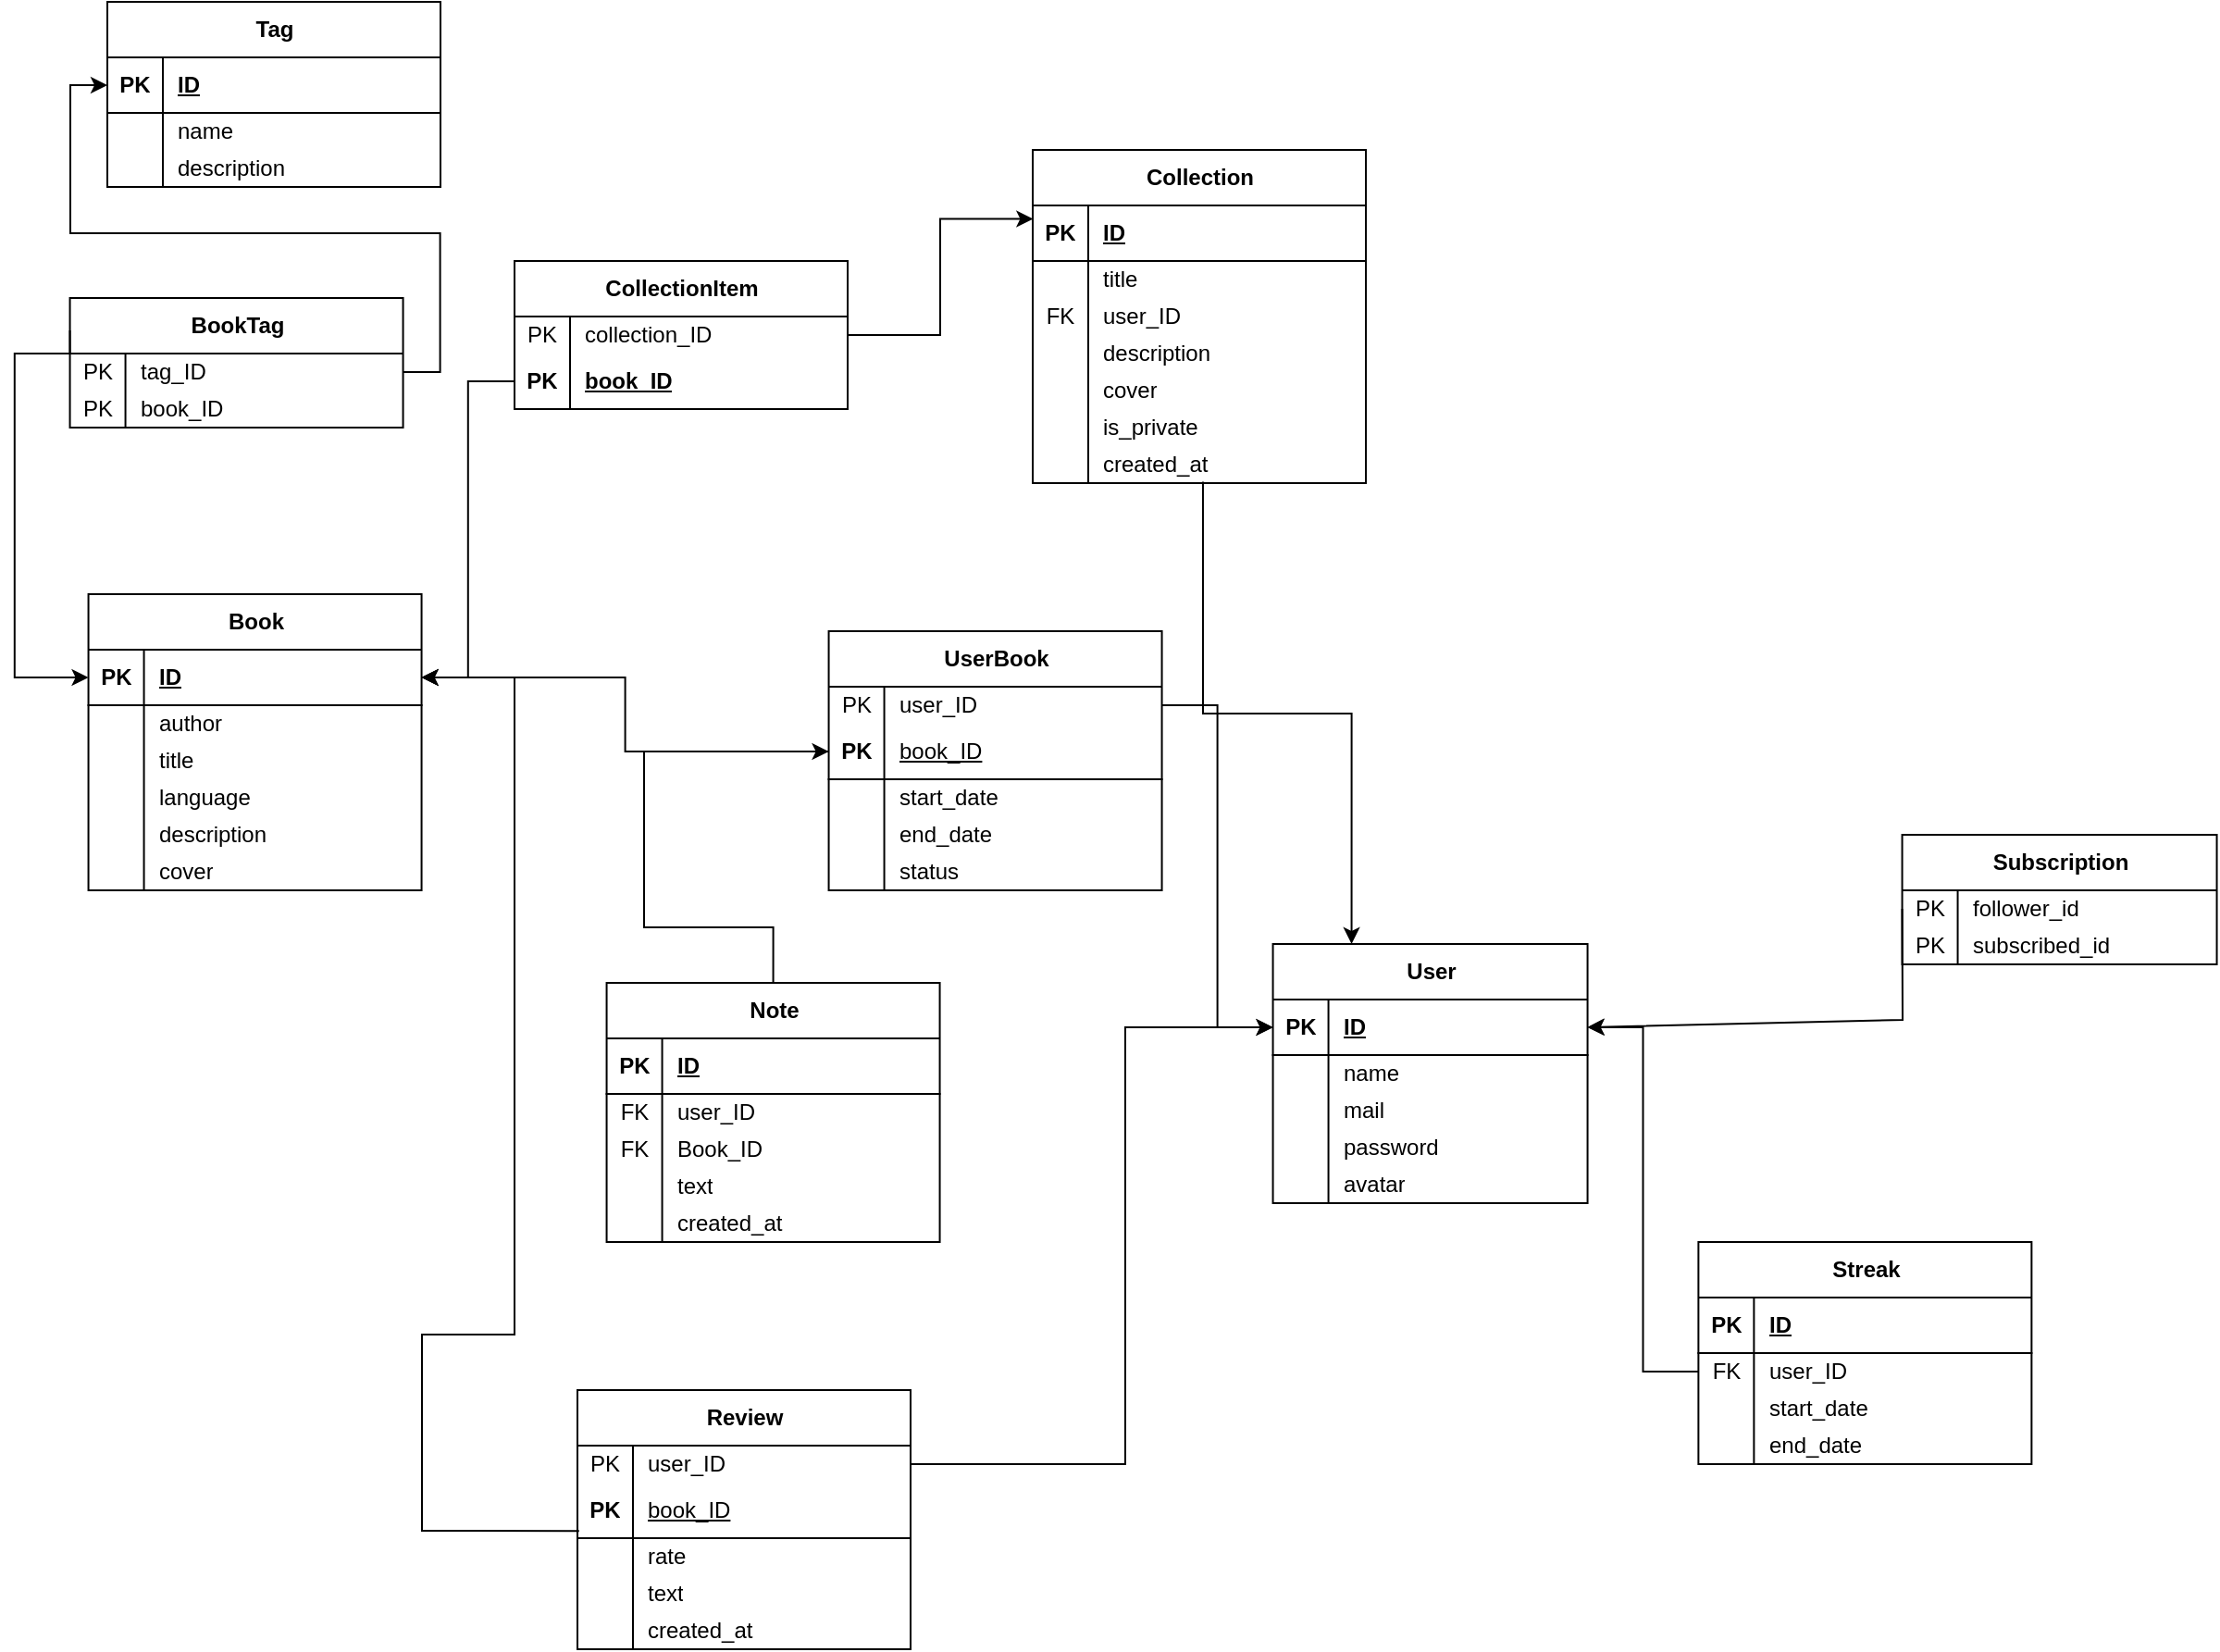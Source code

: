 <mxfile version="27.1.5">
  <diagram name="Страница — 1" id="eFJoOpeJoeD9_DkYzeDQ">
    <mxGraphModel dx="1348" dy="600" grid="1" gridSize="10" guides="1" tooltips="1" connect="1" arrows="1" fold="1" page="1" pageScale="1" pageWidth="827" pageHeight="1169" math="0" shadow="0">
      <root>
        <mxCell id="0" />
        <mxCell id="1" parent="0" />
        <mxCell id="DQeGuuOL4T1O_DggfOer-1" value="User" style="shape=table;startSize=30;container=1;collapsible=1;childLayout=tableLayout;fixedRows=1;rowLines=0;fontStyle=1;align=center;resizeLast=1;html=1;" vertex="1" parent="1">
          <mxGeometry x="699.78" y="559" width="170" height="140" as="geometry" />
        </mxCell>
        <mxCell id="DQeGuuOL4T1O_DggfOer-2" value="" style="shape=tableRow;horizontal=0;startSize=0;swimlaneHead=0;swimlaneBody=0;fillColor=none;collapsible=0;dropTarget=0;points=[[0,0.5],[1,0.5]];portConstraint=eastwest;top=0;left=0;right=0;bottom=1;" vertex="1" parent="DQeGuuOL4T1O_DggfOer-1">
          <mxGeometry y="30" width="170" height="30" as="geometry" />
        </mxCell>
        <mxCell id="DQeGuuOL4T1O_DggfOer-3" value="PK" style="shape=partialRectangle;connectable=0;fillColor=none;top=0;left=0;bottom=0;right=0;fontStyle=1;overflow=hidden;whiteSpace=wrap;html=1;" vertex="1" parent="DQeGuuOL4T1O_DggfOer-2">
          <mxGeometry width="30" height="30" as="geometry">
            <mxRectangle width="30" height="30" as="alternateBounds" />
          </mxGeometry>
        </mxCell>
        <mxCell id="DQeGuuOL4T1O_DggfOer-4" value="ID" style="shape=partialRectangle;connectable=0;fillColor=none;top=0;left=0;bottom=0;right=0;align=left;spacingLeft=6;fontStyle=5;overflow=hidden;whiteSpace=wrap;html=1;" vertex="1" parent="DQeGuuOL4T1O_DggfOer-2">
          <mxGeometry x="30" width="140" height="30" as="geometry">
            <mxRectangle width="140" height="30" as="alternateBounds" />
          </mxGeometry>
        </mxCell>
        <mxCell id="DQeGuuOL4T1O_DggfOer-5" value="" style="shape=tableRow;horizontal=0;startSize=0;swimlaneHead=0;swimlaneBody=0;fillColor=none;collapsible=0;dropTarget=0;points=[[0,0.5],[1,0.5]];portConstraint=eastwest;top=0;left=0;right=0;bottom=0;" vertex="1" parent="DQeGuuOL4T1O_DggfOer-1">
          <mxGeometry y="60" width="170" height="20" as="geometry" />
        </mxCell>
        <mxCell id="DQeGuuOL4T1O_DggfOer-6" value="" style="shape=partialRectangle;connectable=0;fillColor=none;top=0;left=0;bottom=0;right=0;editable=1;overflow=hidden;whiteSpace=wrap;html=1;" vertex="1" parent="DQeGuuOL4T1O_DggfOer-5">
          <mxGeometry width="30" height="20" as="geometry">
            <mxRectangle width="30" height="20" as="alternateBounds" />
          </mxGeometry>
        </mxCell>
        <mxCell id="DQeGuuOL4T1O_DggfOer-7" value="name" style="shape=partialRectangle;connectable=0;fillColor=none;top=0;left=0;bottom=0;right=0;align=left;spacingLeft=6;overflow=hidden;whiteSpace=wrap;html=1;" vertex="1" parent="DQeGuuOL4T1O_DggfOer-5">
          <mxGeometry x="30" width="140" height="20" as="geometry">
            <mxRectangle width="140" height="20" as="alternateBounds" />
          </mxGeometry>
        </mxCell>
        <mxCell id="DQeGuuOL4T1O_DggfOer-8" value="" style="shape=tableRow;horizontal=0;startSize=0;swimlaneHead=0;swimlaneBody=0;fillColor=none;collapsible=0;dropTarget=0;points=[[0,0.5],[1,0.5]];portConstraint=eastwest;top=0;left=0;right=0;bottom=0;" vertex="1" parent="DQeGuuOL4T1O_DggfOer-1">
          <mxGeometry y="80" width="170" height="20" as="geometry" />
        </mxCell>
        <mxCell id="DQeGuuOL4T1O_DggfOer-9" value="" style="shape=partialRectangle;connectable=0;fillColor=none;top=0;left=0;bottom=0;right=0;editable=1;overflow=hidden;whiteSpace=wrap;html=1;" vertex="1" parent="DQeGuuOL4T1O_DggfOer-8">
          <mxGeometry width="30" height="20" as="geometry">
            <mxRectangle width="30" height="20" as="alternateBounds" />
          </mxGeometry>
        </mxCell>
        <mxCell id="DQeGuuOL4T1O_DggfOer-10" value="mail" style="shape=partialRectangle;connectable=0;fillColor=none;top=0;left=0;bottom=0;right=0;align=left;spacingLeft=6;overflow=hidden;whiteSpace=wrap;html=1;" vertex="1" parent="DQeGuuOL4T1O_DggfOer-8">
          <mxGeometry x="30" width="140" height="20" as="geometry">
            <mxRectangle width="140" height="20" as="alternateBounds" />
          </mxGeometry>
        </mxCell>
        <mxCell id="DQeGuuOL4T1O_DggfOer-11" value="" style="shape=tableRow;horizontal=0;startSize=0;swimlaneHead=0;swimlaneBody=0;fillColor=none;collapsible=0;dropTarget=0;points=[[0,0.5],[1,0.5]];portConstraint=eastwest;top=0;left=0;right=0;bottom=0;" vertex="1" parent="DQeGuuOL4T1O_DggfOer-1">
          <mxGeometry y="100" width="170" height="20" as="geometry" />
        </mxCell>
        <mxCell id="DQeGuuOL4T1O_DggfOer-12" value="" style="shape=partialRectangle;connectable=0;fillColor=none;top=0;left=0;bottom=0;right=0;editable=1;overflow=hidden;whiteSpace=wrap;html=1;" vertex="1" parent="DQeGuuOL4T1O_DggfOer-11">
          <mxGeometry width="30" height="20" as="geometry">
            <mxRectangle width="30" height="20" as="alternateBounds" />
          </mxGeometry>
        </mxCell>
        <mxCell id="DQeGuuOL4T1O_DggfOer-13" value="password" style="shape=partialRectangle;connectable=0;fillColor=none;top=0;left=0;bottom=0;right=0;align=left;spacingLeft=6;overflow=hidden;whiteSpace=wrap;html=1;" vertex="1" parent="DQeGuuOL4T1O_DggfOer-11">
          <mxGeometry x="30" width="140" height="20" as="geometry">
            <mxRectangle width="140" height="20" as="alternateBounds" />
          </mxGeometry>
        </mxCell>
        <mxCell id="DQeGuuOL4T1O_DggfOer-14" style="shape=tableRow;horizontal=0;startSize=0;swimlaneHead=0;swimlaneBody=0;fillColor=none;collapsible=0;dropTarget=0;points=[[0,0.5],[1,0.5]];portConstraint=eastwest;top=0;left=0;right=0;bottom=0;" vertex="1" parent="DQeGuuOL4T1O_DggfOer-1">
          <mxGeometry y="120" width="170" height="20" as="geometry" />
        </mxCell>
        <mxCell id="DQeGuuOL4T1O_DggfOer-15" style="shape=partialRectangle;connectable=0;fillColor=none;top=0;left=0;bottom=0;right=0;editable=1;overflow=hidden;whiteSpace=wrap;html=1;" vertex="1" parent="DQeGuuOL4T1O_DggfOer-14">
          <mxGeometry width="30" height="20" as="geometry">
            <mxRectangle width="30" height="20" as="alternateBounds" />
          </mxGeometry>
        </mxCell>
        <mxCell id="DQeGuuOL4T1O_DggfOer-16" value="avatar" style="shape=partialRectangle;connectable=0;fillColor=none;top=0;left=0;bottom=0;right=0;align=left;spacingLeft=6;overflow=hidden;whiteSpace=wrap;html=1;" vertex="1" parent="DQeGuuOL4T1O_DggfOer-14">
          <mxGeometry x="30" width="140" height="20" as="geometry">
            <mxRectangle width="140" height="20" as="alternateBounds" />
          </mxGeometry>
        </mxCell>
        <mxCell id="DQeGuuOL4T1O_DggfOer-17" value="Book" style="shape=table;startSize=30;container=1;collapsible=1;childLayout=tableLayout;fixedRows=1;rowLines=0;fontStyle=1;align=center;resizeLast=1;html=1;" vertex="1" parent="1">
          <mxGeometry x="59.78" y="370" width="180" height="160" as="geometry" />
        </mxCell>
        <mxCell id="DQeGuuOL4T1O_DggfOer-18" value="" style="shape=tableRow;horizontal=0;startSize=0;swimlaneHead=0;swimlaneBody=0;fillColor=none;collapsible=0;dropTarget=0;points=[[0,0.5],[1,0.5]];portConstraint=eastwest;top=0;left=0;right=0;bottom=1;" vertex="1" parent="DQeGuuOL4T1O_DggfOer-17">
          <mxGeometry y="30" width="180" height="30" as="geometry" />
        </mxCell>
        <mxCell id="DQeGuuOL4T1O_DggfOer-19" value="PK" style="shape=partialRectangle;connectable=0;fillColor=none;top=0;left=0;bottom=0;right=0;fontStyle=1;overflow=hidden;whiteSpace=wrap;html=1;" vertex="1" parent="DQeGuuOL4T1O_DggfOer-18">
          <mxGeometry width="30" height="30" as="geometry">
            <mxRectangle width="30" height="30" as="alternateBounds" />
          </mxGeometry>
        </mxCell>
        <mxCell id="DQeGuuOL4T1O_DggfOer-20" value="ID" style="shape=partialRectangle;connectable=0;fillColor=none;top=0;left=0;bottom=0;right=0;align=left;spacingLeft=6;fontStyle=5;overflow=hidden;whiteSpace=wrap;html=1;" vertex="1" parent="DQeGuuOL4T1O_DggfOer-18">
          <mxGeometry x="30" width="150" height="30" as="geometry">
            <mxRectangle width="150" height="30" as="alternateBounds" />
          </mxGeometry>
        </mxCell>
        <mxCell id="DQeGuuOL4T1O_DggfOer-21" value="" style="shape=tableRow;horizontal=0;startSize=0;swimlaneHead=0;swimlaneBody=0;fillColor=none;collapsible=0;dropTarget=0;points=[[0,0.5],[1,0.5]];portConstraint=eastwest;top=0;left=0;right=0;bottom=0;" vertex="1" parent="DQeGuuOL4T1O_DggfOer-17">
          <mxGeometry y="60" width="180" height="20" as="geometry" />
        </mxCell>
        <mxCell id="DQeGuuOL4T1O_DggfOer-22" value="" style="shape=partialRectangle;connectable=0;fillColor=none;top=0;left=0;bottom=0;right=0;editable=1;overflow=hidden;whiteSpace=wrap;html=1;" vertex="1" parent="DQeGuuOL4T1O_DggfOer-21">
          <mxGeometry width="30" height="20" as="geometry">
            <mxRectangle width="30" height="20" as="alternateBounds" />
          </mxGeometry>
        </mxCell>
        <mxCell id="DQeGuuOL4T1O_DggfOer-23" value="author" style="shape=partialRectangle;connectable=0;fillColor=none;top=0;left=0;bottom=0;right=0;align=left;spacingLeft=6;overflow=hidden;whiteSpace=wrap;html=1;" vertex="1" parent="DQeGuuOL4T1O_DggfOer-21">
          <mxGeometry x="30" width="150" height="20" as="geometry">
            <mxRectangle width="150" height="20" as="alternateBounds" />
          </mxGeometry>
        </mxCell>
        <mxCell id="DQeGuuOL4T1O_DggfOer-24" value="" style="shape=tableRow;horizontal=0;startSize=0;swimlaneHead=0;swimlaneBody=0;fillColor=none;collapsible=0;dropTarget=0;points=[[0,0.5],[1,0.5]];portConstraint=eastwest;top=0;left=0;right=0;bottom=0;" vertex="1" parent="DQeGuuOL4T1O_DggfOer-17">
          <mxGeometry y="80" width="180" height="20" as="geometry" />
        </mxCell>
        <mxCell id="DQeGuuOL4T1O_DggfOer-25" value="" style="shape=partialRectangle;connectable=0;fillColor=none;top=0;left=0;bottom=0;right=0;editable=1;overflow=hidden;whiteSpace=wrap;html=1;" vertex="1" parent="DQeGuuOL4T1O_DggfOer-24">
          <mxGeometry width="30" height="20" as="geometry">
            <mxRectangle width="30" height="20" as="alternateBounds" />
          </mxGeometry>
        </mxCell>
        <mxCell id="DQeGuuOL4T1O_DggfOer-26" value="title" style="shape=partialRectangle;connectable=0;fillColor=none;top=0;left=0;bottom=0;right=0;align=left;spacingLeft=6;overflow=hidden;whiteSpace=wrap;html=1;" vertex="1" parent="DQeGuuOL4T1O_DggfOer-24">
          <mxGeometry x="30" width="150" height="20" as="geometry">
            <mxRectangle width="150" height="20" as="alternateBounds" />
          </mxGeometry>
        </mxCell>
        <mxCell id="DQeGuuOL4T1O_DggfOer-27" value="" style="shape=tableRow;horizontal=0;startSize=0;swimlaneHead=0;swimlaneBody=0;fillColor=none;collapsible=0;dropTarget=0;points=[[0,0.5],[1,0.5]];portConstraint=eastwest;top=0;left=0;right=0;bottom=0;" vertex="1" parent="DQeGuuOL4T1O_DggfOer-17">
          <mxGeometry y="100" width="180" height="20" as="geometry" />
        </mxCell>
        <mxCell id="DQeGuuOL4T1O_DggfOer-28" value="" style="shape=partialRectangle;connectable=0;fillColor=none;top=0;left=0;bottom=0;right=0;editable=1;overflow=hidden;whiteSpace=wrap;html=1;" vertex="1" parent="DQeGuuOL4T1O_DggfOer-27">
          <mxGeometry width="30" height="20" as="geometry">
            <mxRectangle width="30" height="20" as="alternateBounds" />
          </mxGeometry>
        </mxCell>
        <mxCell id="DQeGuuOL4T1O_DggfOer-29" value="language" style="shape=partialRectangle;connectable=0;fillColor=none;top=0;left=0;bottom=0;right=0;align=left;spacingLeft=6;overflow=hidden;whiteSpace=wrap;html=1;" vertex="1" parent="DQeGuuOL4T1O_DggfOer-27">
          <mxGeometry x="30" width="150" height="20" as="geometry">
            <mxRectangle width="150" height="20" as="alternateBounds" />
          </mxGeometry>
        </mxCell>
        <mxCell id="DQeGuuOL4T1O_DggfOer-30" style="shape=tableRow;horizontal=0;startSize=0;swimlaneHead=0;swimlaneBody=0;fillColor=none;collapsible=0;dropTarget=0;points=[[0,0.5],[1,0.5]];portConstraint=eastwest;top=0;left=0;right=0;bottom=0;" vertex="1" parent="DQeGuuOL4T1O_DggfOer-17">
          <mxGeometry y="120" width="180" height="20" as="geometry" />
        </mxCell>
        <UserObject label="" id="DQeGuuOL4T1O_DggfOer-31">
          <mxCell style="shape=partialRectangle;connectable=0;fillColor=none;top=0;left=0;bottom=0;right=0;editable=1;overflow=hidden;whiteSpace=wrap;html=1;" vertex="1" parent="DQeGuuOL4T1O_DggfOer-30">
            <mxGeometry width="30" height="20" as="geometry">
              <mxRectangle width="30" height="20" as="alternateBounds" />
            </mxGeometry>
          </mxCell>
        </UserObject>
        <mxCell id="DQeGuuOL4T1O_DggfOer-32" value="description" style="shape=partialRectangle;connectable=0;fillColor=none;top=0;left=0;bottom=0;right=0;align=left;spacingLeft=6;overflow=hidden;whiteSpace=wrap;html=1;" vertex="1" parent="DQeGuuOL4T1O_DggfOer-30">
          <mxGeometry x="30" width="150" height="20" as="geometry">
            <mxRectangle width="150" height="20" as="alternateBounds" />
          </mxGeometry>
        </mxCell>
        <mxCell id="DQeGuuOL4T1O_DggfOer-173" style="shape=tableRow;horizontal=0;startSize=0;swimlaneHead=0;swimlaneBody=0;fillColor=none;collapsible=0;dropTarget=0;points=[[0,0.5],[1,0.5]];portConstraint=eastwest;top=0;left=0;right=0;bottom=0;" vertex="1" parent="DQeGuuOL4T1O_DggfOer-17">
          <mxGeometry y="140" width="180" height="20" as="geometry" />
        </mxCell>
        <UserObject label="" id="DQeGuuOL4T1O_DggfOer-174">
          <mxCell style="shape=partialRectangle;connectable=0;fillColor=none;top=0;left=0;bottom=0;right=0;editable=1;overflow=hidden;whiteSpace=wrap;html=1;" vertex="1" parent="DQeGuuOL4T1O_DggfOer-173">
            <mxGeometry width="30" height="20" as="geometry">
              <mxRectangle width="30" height="20" as="alternateBounds" />
            </mxGeometry>
          </mxCell>
        </UserObject>
        <mxCell id="DQeGuuOL4T1O_DggfOer-175" value="cover&lt;div&gt;&lt;br&gt;&lt;/div&gt;" style="shape=partialRectangle;connectable=0;fillColor=none;top=0;left=0;bottom=0;right=0;align=left;spacingLeft=6;overflow=hidden;whiteSpace=wrap;html=1;" vertex="1" parent="DQeGuuOL4T1O_DggfOer-173">
          <mxGeometry x="30" width="150" height="20" as="geometry">
            <mxRectangle width="150" height="20" as="alternateBounds" />
          </mxGeometry>
        </mxCell>
        <mxCell id="DQeGuuOL4T1O_DggfOer-33" value="UserBook" style="shape=table;startSize=30;container=1;collapsible=1;childLayout=tableLayout;fixedRows=1;rowLines=0;fontStyle=1;align=center;resizeLast=1;html=1;" vertex="1" parent="1">
          <mxGeometry x="459.78" y="390" width="180" height="140" as="geometry" />
        </mxCell>
        <mxCell id="DQeGuuOL4T1O_DggfOer-34" value="" style="shape=tableRow;horizontal=0;startSize=0;swimlaneHead=0;swimlaneBody=0;fillColor=none;collapsible=0;dropTarget=0;points=[[0,0.5],[1,0.5]];portConstraint=eastwest;top=0;left=0;right=0;bottom=0;" vertex="1" parent="DQeGuuOL4T1O_DggfOer-33">
          <mxGeometry y="30" width="180" height="20" as="geometry" />
        </mxCell>
        <mxCell id="DQeGuuOL4T1O_DggfOer-35" value="PK" style="shape=partialRectangle;connectable=0;fillColor=none;top=0;left=0;bottom=0;right=0;editable=1;overflow=hidden;whiteSpace=wrap;html=1;" vertex="1" parent="DQeGuuOL4T1O_DggfOer-34">
          <mxGeometry width="30" height="20" as="geometry">
            <mxRectangle width="30" height="20" as="alternateBounds" />
          </mxGeometry>
        </mxCell>
        <mxCell id="DQeGuuOL4T1O_DggfOer-36" value="user_ID" style="shape=partialRectangle;connectable=0;fillColor=none;top=0;left=0;bottom=0;right=0;align=left;spacingLeft=6;overflow=hidden;whiteSpace=wrap;html=1;" vertex="1" parent="DQeGuuOL4T1O_DggfOer-34">
          <mxGeometry x="30" width="150" height="20" as="geometry">
            <mxRectangle width="150" height="20" as="alternateBounds" />
          </mxGeometry>
        </mxCell>
        <mxCell id="DQeGuuOL4T1O_DggfOer-37" value="" style="shape=tableRow;horizontal=0;startSize=0;swimlaneHead=0;swimlaneBody=0;fillColor=none;collapsible=0;dropTarget=0;points=[[0,0.5],[1,0.5]];portConstraint=eastwest;top=0;left=0;right=0;bottom=1;" vertex="1" parent="DQeGuuOL4T1O_DggfOer-33">
          <mxGeometry y="50" width="180" height="30" as="geometry" />
        </mxCell>
        <mxCell id="DQeGuuOL4T1O_DggfOer-38" value="PK" style="shape=partialRectangle;connectable=0;fillColor=none;top=0;left=0;bottom=0;right=0;fontStyle=1;overflow=hidden;whiteSpace=wrap;html=1;" vertex="1" parent="DQeGuuOL4T1O_DggfOer-37">
          <mxGeometry width="30" height="30" as="geometry">
            <mxRectangle width="30" height="30" as="alternateBounds" />
          </mxGeometry>
        </mxCell>
        <mxCell id="DQeGuuOL4T1O_DggfOer-39" value="&lt;span style=&quot;font-weight: 400;&quot;&gt;book_ID&lt;/span&gt;" style="shape=partialRectangle;connectable=0;fillColor=none;top=0;left=0;bottom=0;right=0;align=left;spacingLeft=6;fontStyle=5;overflow=hidden;whiteSpace=wrap;html=1;" vertex="1" parent="DQeGuuOL4T1O_DggfOer-37">
          <mxGeometry x="30" width="150" height="30" as="geometry">
            <mxRectangle width="150" height="30" as="alternateBounds" />
          </mxGeometry>
        </mxCell>
        <mxCell id="DQeGuuOL4T1O_DggfOer-40" value="" style="shape=tableRow;horizontal=0;startSize=0;swimlaneHead=0;swimlaneBody=0;fillColor=none;collapsible=0;dropTarget=0;points=[[0,0.5],[1,0.5]];portConstraint=eastwest;top=0;left=0;right=0;bottom=0;" vertex="1" parent="DQeGuuOL4T1O_DggfOer-33">
          <mxGeometry y="80" width="180" height="20" as="geometry" />
        </mxCell>
        <mxCell id="DQeGuuOL4T1O_DggfOer-41" value="" style="shape=partialRectangle;connectable=0;fillColor=none;top=0;left=0;bottom=0;right=0;editable=1;overflow=hidden;whiteSpace=wrap;html=1;" vertex="1" parent="DQeGuuOL4T1O_DggfOer-40">
          <mxGeometry width="30" height="20" as="geometry">
            <mxRectangle width="30" height="20" as="alternateBounds" />
          </mxGeometry>
        </mxCell>
        <mxCell id="DQeGuuOL4T1O_DggfOer-42" value="start_date" style="shape=partialRectangle;connectable=0;fillColor=none;top=0;left=0;bottom=0;right=0;align=left;spacingLeft=6;overflow=hidden;whiteSpace=wrap;html=1;" vertex="1" parent="DQeGuuOL4T1O_DggfOer-40">
          <mxGeometry x="30" width="150" height="20" as="geometry">
            <mxRectangle width="150" height="20" as="alternateBounds" />
          </mxGeometry>
        </mxCell>
        <mxCell id="DQeGuuOL4T1O_DggfOer-43" style="shape=tableRow;horizontal=0;startSize=0;swimlaneHead=0;swimlaneBody=0;fillColor=none;collapsible=0;dropTarget=0;points=[[0,0.5],[1,0.5]];portConstraint=eastwest;top=0;left=0;right=0;bottom=0;" vertex="1" parent="DQeGuuOL4T1O_DggfOer-33">
          <mxGeometry y="100" width="180" height="20" as="geometry" />
        </mxCell>
        <mxCell id="DQeGuuOL4T1O_DggfOer-44" style="shape=partialRectangle;connectable=0;fillColor=none;top=0;left=0;bottom=0;right=0;editable=1;overflow=hidden;whiteSpace=wrap;html=1;" vertex="1" parent="DQeGuuOL4T1O_DggfOer-43">
          <mxGeometry width="30" height="20" as="geometry">
            <mxRectangle width="30" height="20" as="alternateBounds" />
          </mxGeometry>
        </mxCell>
        <mxCell id="DQeGuuOL4T1O_DggfOer-45" value="end_date" style="shape=partialRectangle;connectable=0;fillColor=none;top=0;left=0;bottom=0;right=0;align=left;spacingLeft=6;overflow=hidden;whiteSpace=wrap;html=1;" vertex="1" parent="DQeGuuOL4T1O_DggfOer-43">
          <mxGeometry x="30" width="150" height="20" as="geometry">
            <mxRectangle width="150" height="20" as="alternateBounds" />
          </mxGeometry>
        </mxCell>
        <mxCell id="DQeGuuOL4T1O_DggfOer-46" style="shape=tableRow;horizontal=0;startSize=0;swimlaneHead=0;swimlaneBody=0;fillColor=none;collapsible=0;dropTarget=0;points=[[0,0.5],[1,0.5]];portConstraint=eastwest;top=0;left=0;right=0;bottom=0;" vertex="1" parent="DQeGuuOL4T1O_DggfOer-33">
          <mxGeometry y="120" width="180" height="20" as="geometry" />
        </mxCell>
        <mxCell id="DQeGuuOL4T1O_DggfOer-47" style="shape=partialRectangle;connectable=0;fillColor=none;top=0;left=0;bottom=0;right=0;editable=1;overflow=hidden;whiteSpace=wrap;html=1;" vertex="1" parent="DQeGuuOL4T1O_DggfOer-46">
          <mxGeometry width="30" height="20" as="geometry">
            <mxRectangle width="30" height="20" as="alternateBounds" />
          </mxGeometry>
        </mxCell>
        <mxCell id="DQeGuuOL4T1O_DggfOer-48" value="status" style="shape=partialRectangle;connectable=0;fillColor=none;top=0;left=0;bottom=0;right=0;align=left;spacingLeft=6;overflow=hidden;whiteSpace=wrap;html=1;" vertex="1" parent="DQeGuuOL4T1O_DggfOer-46">
          <mxGeometry x="30" width="150" height="20" as="geometry">
            <mxRectangle width="150" height="20" as="alternateBounds" />
          </mxGeometry>
        </mxCell>
        <mxCell id="DQeGuuOL4T1O_DggfOer-49" value="Collection" style="shape=table;startSize=30;container=1;collapsible=1;childLayout=tableLayout;fixedRows=1;rowLines=0;fontStyle=1;align=center;resizeLast=1;html=1;" vertex="1" parent="1">
          <mxGeometry x="570" y="130" width="180" height="180" as="geometry" />
        </mxCell>
        <mxCell id="DQeGuuOL4T1O_DggfOer-50" value="" style="shape=tableRow;horizontal=0;startSize=0;swimlaneHead=0;swimlaneBody=0;fillColor=none;collapsible=0;dropTarget=0;points=[[0,0.5],[1,0.5]];portConstraint=eastwest;top=0;left=0;right=0;bottom=1;" vertex="1" parent="DQeGuuOL4T1O_DggfOer-49">
          <mxGeometry y="30" width="180" height="30" as="geometry" />
        </mxCell>
        <mxCell id="DQeGuuOL4T1O_DggfOer-51" value="PK" style="shape=partialRectangle;connectable=0;fillColor=none;top=0;left=0;bottom=0;right=0;fontStyle=1;overflow=hidden;whiteSpace=wrap;html=1;" vertex="1" parent="DQeGuuOL4T1O_DggfOer-50">
          <mxGeometry width="30" height="30" as="geometry">
            <mxRectangle width="30" height="30" as="alternateBounds" />
          </mxGeometry>
        </mxCell>
        <mxCell id="DQeGuuOL4T1O_DggfOer-52" value="ID" style="shape=partialRectangle;connectable=0;fillColor=none;top=0;left=0;bottom=0;right=0;align=left;spacingLeft=6;fontStyle=5;overflow=hidden;whiteSpace=wrap;html=1;" vertex="1" parent="DQeGuuOL4T1O_DggfOer-50">
          <mxGeometry x="30" width="150" height="30" as="geometry">
            <mxRectangle width="150" height="30" as="alternateBounds" />
          </mxGeometry>
        </mxCell>
        <mxCell id="DQeGuuOL4T1O_DggfOer-53" value="" style="shape=tableRow;horizontal=0;startSize=0;swimlaneHead=0;swimlaneBody=0;fillColor=none;collapsible=0;dropTarget=0;points=[[0,0.5],[1,0.5]];portConstraint=eastwest;top=0;left=0;right=0;bottom=0;" vertex="1" parent="DQeGuuOL4T1O_DggfOer-49">
          <mxGeometry y="60" width="180" height="20" as="geometry" />
        </mxCell>
        <mxCell id="DQeGuuOL4T1O_DggfOer-54" value="" style="shape=partialRectangle;connectable=0;fillColor=none;top=0;left=0;bottom=0;right=0;editable=1;overflow=hidden;whiteSpace=wrap;html=1;" vertex="1" parent="DQeGuuOL4T1O_DggfOer-53">
          <mxGeometry width="30" height="20" as="geometry">
            <mxRectangle width="30" height="20" as="alternateBounds" />
          </mxGeometry>
        </mxCell>
        <mxCell id="DQeGuuOL4T1O_DggfOer-55" value="title" style="shape=partialRectangle;connectable=0;fillColor=none;top=0;left=0;bottom=0;right=0;align=left;spacingLeft=6;overflow=hidden;whiteSpace=wrap;html=1;" vertex="1" parent="DQeGuuOL4T1O_DggfOer-53">
          <mxGeometry x="30" width="150" height="20" as="geometry">
            <mxRectangle width="150" height="20" as="alternateBounds" />
          </mxGeometry>
        </mxCell>
        <mxCell id="DQeGuuOL4T1O_DggfOer-56" value="" style="shape=tableRow;horizontal=0;startSize=0;swimlaneHead=0;swimlaneBody=0;fillColor=none;collapsible=0;dropTarget=0;points=[[0,0.5],[1,0.5]];portConstraint=eastwest;top=0;left=0;right=0;bottom=0;" vertex="1" parent="DQeGuuOL4T1O_DggfOer-49">
          <mxGeometry y="80" width="180" height="20" as="geometry" />
        </mxCell>
        <mxCell id="DQeGuuOL4T1O_DggfOer-57" value="FK" style="shape=partialRectangle;connectable=0;fillColor=none;top=0;left=0;bottom=0;right=0;editable=1;overflow=hidden;whiteSpace=wrap;html=1;" vertex="1" parent="DQeGuuOL4T1O_DggfOer-56">
          <mxGeometry width="30" height="20" as="geometry">
            <mxRectangle width="30" height="20" as="alternateBounds" />
          </mxGeometry>
        </mxCell>
        <mxCell id="DQeGuuOL4T1O_DggfOer-58" value="user_ID" style="shape=partialRectangle;connectable=0;fillColor=none;top=0;left=0;bottom=0;right=0;align=left;spacingLeft=6;overflow=hidden;whiteSpace=wrap;html=1;" vertex="1" parent="DQeGuuOL4T1O_DggfOer-56">
          <mxGeometry x="30" width="150" height="20" as="geometry">
            <mxRectangle width="150" height="20" as="alternateBounds" />
          </mxGeometry>
        </mxCell>
        <mxCell id="DQeGuuOL4T1O_DggfOer-59" value="" style="shape=tableRow;horizontal=0;startSize=0;swimlaneHead=0;swimlaneBody=0;fillColor=none;collapsible=0;dropTarget=0;points=[[0,0.5],[1,0.5]];portConstraint=eastwest;top=0;left=0;right=0;bottom=0;" vertex="1" parent="DQeGuuOL4T1O_DggfOer-49">
          <mxGeometry y="100" width="180" height="20" as="geometry" />
        </mxCell>
        <mxCell id="DQeGuuOL4T1O_DggfOer-60" value="" style="shape=partialRectangle;connectable=0;fillColor=none;top=0;left=0;bottom=0;right=0;editable=1;overflow=hidden;whiteSpace=wrap;html=1;" vertex="1" parent="DQeGuuOL4T1O_DggfOer-59">
          <mxGeometry width="30" height="20" as="geometry">
            <mxRectangle width="30" height="20" as="alternateBounds" />
          </mxGeometry>
        </mxCell>
        <mxCell id="DQeGuuOL4T1O_DggfOer-61" value="description" style="shape=partialRectangle;connectable=0;fillColor=none;top=0;left=0;bottom=0;right=0;align=left;spacingLeft=6;overflow=hidden;whiteSpace=wrap;html=1;" vertex="1" parent="DQeGuuOL4T1O_DggfOer-59">
          <mxGeometry x="30" width="150" height="20" as="geometry">
            <mxRectangle width="150" height="20" as="alternateBounds" />
          </mxGeometry>
        </mxCell>
        <mxCell id="DQeGuuOL4T1O_DggfOer-62" style="shape=tableRow;horizontal=0;startSize=0;swimlaneHead=0;swimlaneBody=0;fillColor=none;collapsible=0;dropTarget=0;points=[[0,0.5],[1,0.5]];portConstraint=eastwest;top=0;left=0;right=0;bottom=0;" vertex="1" parent="DQeGuuOL4T1O_DggfOer-49">
          <mxGeometry y="120" width="180" height="20" as="geometry" />
        </mxCell>
        <mxCell id="DQeGuuOL4T1O_DggfOer-63" style="shape=partialRectangle;connectable=0;fillColor=none;top=0;left=0;bottom=0;right=0;editable=1;overflow=hidden;whiteSpace=wrap;html=1;" vertex="1" parent="DQeGuuOL4T1O_DggfOer-62">
          <mxGeometry width="30" height="20" as="geometry">
            <mxRectangle width="30" height="20" as="alternateBounds" />
          </mxGeometry>
        </mxCell>
        <mxCell id="DQeGuuOL4T1O_DggfOer-64" value="cover" style="shape=partialRectangle;connectable=0;fillColor=none;top=0;left=0;bottom=0;right=0;align=left;spacingLeft=6;overflow=hidden;whiteSpace=wrap;html=1;" vertex="1" parent="DQeGuuOL4T1O_DggfOer-62">
          <mxGeometry x="30" width="150" height="20" as="geometry">
            <mxRectangle width="150" height="20" as="alternateBounds" />
          </mxGeometry>
        </mxCell>
        <mxCell id="DQeGuuOL4T1O_DggfOer-65" style="shape=tableRow;horizontal=0;startSize=0;swimlaneHead=0;swimlaneBody=0;fillColor=none;collapsible=0;dropTarget=0;points=[[0,0.5],[1,0.5]];portConstraint=eastwest;top=0;left=0;right=0;bottom=0;" vertex="1" parent="DQeGuuOL4T1O_DggfOer-49">
          <mxGeometry y="140" width="180" height="20" as="geometry" />
        </mxCell>
        <mxCell id="DQeGuuOL4T1O_DggfOer-66" style="shape=partialRectangle;connectable=0;fillColor=none;top=0;left=0;bottom=0;right=0;editable=1;overflow=hidden;whiteSpace=wrap;html=1;" vertex="1" parent="DQeGuuOL4T1O_DggfOer-65">
          <mxGeometry width="30" height="20" as="geometry">
            <mxRectangle width="30" height="20" as="alternateBounds" />
          </mxGeometry>
        </mxCell>
        <mxCell id="DQeGuuOL4T1O_DggfOer-67" value="is_private" style="shape=partialRectangle;connectable=0;fillColor=none;top=0;left=0;bottom=0;right=0;align=left;spacingLeft=6;overflow=hidden;whiteSpace=wrap;html=1;" vertex="1" parent="DQeGuuOL4T1O_DggfOer-65">
          <mxGeometry x="30" width="150" height="20" as="geometry">
            <mxRectangle width="150" height="20" as="alternateBounds" />
          </mxGeometry>
        </mxCell>
        <mxCell id="DQeGuuOL4T1O_DggfOer-68" style="shape=tableRow;horizontal=0;startSize=0;swimlaneHead=0;swimlaneBody=0;fillColor=none;collapsible=0;dropTarget=0;points=[[0,0.5],[1,0.5]];portConstraint=eastwest;top=0;left=0;right=0;bottom=0;" vertex="1" parent="DQeGuuOL4T1O_DggfOer-49">
          <mxGeometry y="160" width="180" height="20" as="geometry" />
        </mxCell>
        <mxCell id="DQeGuuOL4T1O_DggfOer-69" style="shape=partialRectangle;connectable=0;fillColor=none;top=0;left=0;bottom=0;right=0;editable=1;overflow=hidden;whiteSpace=wrap;html=1;" vertex="1" parent="DQeGuuOL4T1O_DggfOer-68">
          <mxGeometry width="30" height="20" as="geometry">
            <mxRectangle width="30" height="20" as="alternateBounds" />
          </mxGeometry>
        </mxCell>
        <mxCell id="DQeGuuOL4T1O_DggfOer-70" value="created_at" style="shape=partialRectangle;connectable=0;fillColor=none;top=0;left=0;bottom=0;right=0;align=left;spacingLeft=6;overflow=hidden;whiteSpace=wrap;html=1;" vertex="1" parent="DQeGuuOL4T1O_DggfOer-68">
          <mxGeometry x="30" width="150" height="20" as="geometry">
            <mxRectangle width="150" height="20" as="alternateBounds" />
          </mxGeometry>
        </mxCell>
        <mxCell id="DQeGuuOL4T1O_DggfOer-71" value="CollectionItem" style="shape=table;startSize=30;container=1;collapsible=1;childLayout=tableLayout;fixedRows=1;rowLines=0;fontStyle=1;align=center;resizeLast=1;html=1;" vertex="1" parent="1">
          <mxGeometry x="290" y="190" width="180" height="80" as="geometry" />
        </mxCell>
        <mxCell id="DQeGuuOL4T1O_DggfOer-72" value="" style="shape=tableRow;horizontal=0;startSize=0;swimlaneHead=0;swimlaneBody=0;fillColor=none;collapsible=0;dropTarget=0;points=[[0,0.5],[1,0.5]];portConstraint=eastwest;top=0;left=0;right=0;bottom=0;" vertex="1" parent="DQeGuuOL4T1O_DggfOer-71">
          <mxGeometry y="30" width="180" height="20" as="geometry" />
        </mxCell>
        <mxCell id="DQeGuuOL4T1O_DggfOer-73" value="PK" style="shape=partialRectangle;connectable=0;fillColor=none;top=0;left=0;bottom=0;right=0;editable=1;overflow=hidden;whiteSpace=wrap;html=1;" vertex="1" parent="DQeGuuOL4T1O_DggfOer-72">
          <mxGeometry width="30" height="20" as="geometry">
            <mxRectangle width="30" height="20" as="alternateBounds" />
          </mxGeometry>
        </mxCell>
        <mxCell id="DQeGuuOL4T1O_DggfOer-74" value="collection_ID" style="shape=partialRectangle;connectable=0;fillColor=none;top=0;left=0;bottom=0;right=0;align=left;spacingLeft=6;overflow=hidden;whiteSpace=wrap;html=1;" vertex="1" parent="DQeGuuOL4T1O_DggfOer-72">
          <mxGeometry x="30" width="150" height="20" as="geometry">
            <mxRectangle width="150" height="20" as="alternateBounds" />
          </mxGeometry>
        </mxCell>
        <mxCell id="DQeGuuOL4T1O_DggfOer-75" value="" style="shape=tableRow;horizontal=0;startSize=0;swimlaneHead=0;swimlaneBody=0;fillColor=none;collapsible=0;dropTarget=0;points=[[0,0.5],[1,0.5]];portConstraint=eastwest;top=0;left=0;right=0;bottom=1;" vertex="1" parent="DQeGuuOL4T1O_DggfOer-71">
          <mxGeometry y="50" width="180" height="30" as="geometry" />
        </mxCell>
        <mxCell id="DQeGuuOL4T1O_DggfOer-76" value="PK" style="shape=partialRectangle;connectable=0;fillColor=none;top=0;left=0;bottom=0;right=0;fontStyle=1;overflow=hidden;whiteSpace=wrap;html=1;" vertex="1" parent="DQeGuuOL4T1O_DggfOer-75">
          <mxGeometry width="30" height="30" as="geometry">
            <mxRectangle width="30" height="30" as="alternateBounds" />
          </mxGeometry>
        </mxCell>
        <mxCell id="DQeGuuOL4T1O_DggfOer-77" value="book_ID" style="shape=partialRectangle;connectable=0;fillColor=none;top=0;left=0;bottom=0;right=0;align=left;spacingLeft=6;fontStyle=5;overflow=hidden;whiteSpace=wrap;html=1;" vertex="1" parent="DQeGuuOL4T1O_DggfOer-75">
          <mxGeometry x="30" width="150" height="30" as="geometry">
            <mxRectangle width="150" height="30" as="alternateBounds" />
          </mxGeometry>
        </mxCell>
        <mxCell id="DQeGuuOL4T1O_DggfOer-81" value="BookTag" style="shape=table;startSize=30;container=1;collapsible=1;childLayout=tableLayout;fixedRows=1;rowLines=0;fontStyle=1;align=center;resizeLast=1;html=1;" vertex="1" parent="1">
          <mxGeometry x="49.78" y="210" width="180" height="70" as="geometry" />
        </mxCell>
        <mxCell id="DQeGuuOL4T1O_DggfOer-82" value="" style="shape=tableRow;horizontal=0;startSize=0;swimlaneHead=0;swimlaneBody=0;fillColor=none;collapsible=0;dropTarget=0;points=[[0,0.5],[1,0.5]];portConstraint=eastwest;top=0;left=0;right=0;bottom=0;" vertex="1" parent="DQeGuuOL4T1O_DggfOer-81">
          <mxGeometry y="30" width="180" height="20" as="geometry" />
        </mxCell>
        <mxCell id="DQeGuuOL4T1O_DggfOer-83" value="PK" style="shape=partialRectangle;connectable=0;fillColor=none;top=0;left=0;bottom=0;right=0;editable=1;overflow=hidden;whiteSpace=wrap;html=1;" vertex="1" parent="DQeGuuOL4T1O_DggfOer-82">
          <mxGeometry width="30" height="20" as="geometry">
            <mxRectangle width="30" height="20" as="alternateBounds" />
          </mxGeometry>
        </mxCell>
        <mxCell id="DQeGuuOL4T1O_DggfOer-84" value="tag_ID" style="shape=partialRectangle;connectable=0;fillColor=none;top=0;left=0;bottom=0;right=0;align=left;spacingLeft=6;overflow=hidden;whiteSpace=wrap;html=1;" vertex="1" parent="DQeGuuOL4T1O_DggfOer-82">
          <mxGeometry x="30" width="150" height="20" as="geometry">
            <mxRectangle width="150" height="20" as="alternateBounds" />
          </mxGeometry>
        </mxCell>
        <mxCell id="DQeGuuOL4T1O_DggfOer-85" value="" style="shape=tableRow;horizontal=0;startSize=0;swimlaneHead=0;swimlaneBody=0;fillColor=none;collapsible=0;dropTarget=0;points=[[0,0.5],[1,0.5]];portConstraint=eastwest;top=0;left=0;right=0;bottom=0;" vertex="1" parent="DQeGuuOL4T1O_DggfOer-81">
          <mxGeometry y="50" width="180" height="20" as="geometry" />
        </mxCell>
        <mxCell id="DQeGuuOL4T1O_DggfOer-86" value="PK" style="shape=partialRectangle;connectable=0;fillColor=none;top=0;left=0;bottom=0;right=0;editable=1;overflow=hidden;whiteSpace=wrap;html=1;" vertex="1" parent="DQeGuuOL4T1O_DggfOer-85">
          <mxGeometry width="30" height="20" as="geometry">
            <mxRectangle width="30" height="20" as="alternateBounds" />
          </mxGeometry>
        </mxCell>
        <mxCell id="DQeGuuOL4T1O_DggfOer-87" value="book_ID" style="shape=partialRectangle;connectable=0;fillColor=none;top=0;left=0;bottom=0;right=0;align=left;spacingLeft=6;overflow=hidden;whiteSpace=wrap;html=1;" vertex="1" parent="DQeGuuOL4T1O_DggfOer-85">
          <mxGeometry x="30" width="150" height="20" as="geometry">
            <mxRectangle width="150" height="20" as="alternateBounds" />
          </mxGeometry>
        </mxCell>
        <mxCell id="DQeGuuOL4T1O_DggfOer-88" value="Tag" style="shape=table;startSize=30;container=1;collapsible=1;childLayout=tableLayout;fixedRows=1;rowLines=0;fontStyle=1;align=center;resizeLast=1;html=1;" vertex="1" parent="1">
          <mxGeometry x="70" y="50" width="180" height="100" as="geometry" />
        </mxCell>
        <mxCell id="DQeGuuOL4T1O_DggfOer-89" value="" style="shape=tableRow;horizontal=0;startSize=0;swimlaneHead=0;swimlaneBody=0;fillColor=none;collapsible=0;dropTarget=0;points=[[0,0.5],[1,0.5]];portConstraint=eastwest;top=0;left=0;right=0;bottom=1;" vertex="1" parent="DQeGuuOL4T1O_DggfOer-88">
          <mxGeometry y="30" width="180" height="30" as="geometry" />
        </mxCell>
        <mxCell id="DQeGuuOL4T1O_DggfOer-90" value="PK" style="shape=partialRectangle;connectable=0;fillColor=none;top=0;left=0;bottom=0;right=0;fontStyle=1;overflow=hidden;whiteSpace=wrap;html=1;" vertex="1" parent="DQeGuuOL4T1O_DggfOer-89">
          <mxGeometry width="30" height="30" as="geometry">
            <mxRectangle width="30" height="30" as="alternateBounds" />
          </mxGeometry>
        </mxCell>
        <mxCell id="DQeGuuOL4T1O_DggfOer-91" value="ID" style="shape=partialRectangle;connectable=0;fillColor=none;top=0;left=0;bottom=0;right=0;align=left;spacingLeft=6;fontStyle=5;overflow=hidden;whiteSpace=wrap;html=1;" vertex="1" parent="DQeGuuOL4T1O_DggfOer-89">
          <mxGeometry x="30" width="150" height="30" as="geometry">
            <mxRectangle width="150" height="30" as="alternateBounds" />
          </mxGeometry>
        </mxCell>
        <mxCell id="DQeGuuOL4T1O_DggfOer-92" value="" style="shape=tableRow;horizontal=0;startSize=0;swimlaneHead=0;swimlaneBody=0;fillColor=none;collapsible=0;dropTarget=0;points=[[0,0.5],[1,0.5]];portConstraint=eastwest;top=0;left=0;right=0;bottom=0;" vertex="1" parent="DQeGuuOL4T1O_DggfOer-88">
          <mxGeometry y="60" width="180" height="20" as="geometry" />
        </mxCell>
        <mxCell id="DQeGuuOL4T1O_DggfOer-93" value="" style="shape=partialRectangle;connectable=0;fillColor=none;top=0;left=0;bottom=0;right=0;editable=1;overflow=hidden;whiteSpace=wrap;html=1;" vertex="1" parent="DQeGuuOL4T1O_DggfOer-92">
          <mxGeometry width="30" height="20" as="geometry">
            <mxRectangle width="30" height="20" as="alternateBounds" />
          </mxGeometry>
        </mxCell>
        <mxCell id="DQeGuuOL4T1O_DggfOer-94" value="name" style="shape=partialRectangle;connectable=0;fillColor=none;top=0;left=0;bottom=0;right=0;align=left;spacingLeft=6;overflow=hidden;whiteSpace=wrap;html=1;" vertex="1" parent="DQeGuuOL4T1O_DggfOer-92">
          <mxGeometry x="30" width="150" height="20" as="geometry">
            <mxRectangle width="150" height="20" as="alternateBounds" />
          </mxGeometry>
        </mxCell>
        <mxCell id="DQeGuuOL4T1O_DggfOer-95" value="" style="shape=tableRow;horizontal=0;startSize=0;swimlaneHead=0;swimlaneBody=0;fillColor=none;collapsible=0;dropTarget=0;points=[[0,0.5],[1,0.5]];portConstraint=eastwest;top=0;left=0;right=0;bottom=0;" vertex="1" parent="DQeGuuOL4T1O_DggfOer-88">
          <mxGeometry y="80" width="180" height="20" as="geometry" />
        </mxCell>
        <mxCell id="DQeGuuOL4T1O_DggfOer-96" value="" style="shape=partialRectangle;connectable=0;fillColor=none;top=0;left=0;bottom=0;right=0;editable=1;overflow=hidden;whiteSpace=wrap;html=1;" vertex="1" parent="DQeGuuOL4T1O_DggfOer-95">
          <mxGeometry width="30" height="20" as="geometry">
            <mxRectangle width="30" height="20" as="alternateBounds" />
          </mxGeometry>
        </mxCell>
        <mxCell id="DQeGuuOL4T1O_DggfOer-97" value="description" style="shape=partialRectangle;connectable=0;fillColor=none;top=0;left=0;bottom=0;right=0;align=left;spacingLeft=6;overflow=hidden;whiteSpace=wrap;html=1;" vertex="1" parent="DQeGuuOL4T1O_DggfOer-95">
          <mxGeometry x="30" width="150" height="20" as="geometry">
            <mxRectangle width="150" height="20" as="alternateBounds" />
          </mxGeometry>
        </mxCell>
        <mxCell id="DQeGuuOL4T1O_DggfOer-98" style="edgeStyle=orthogonalEdgeStyle;rounded=0;orthogonalLoop=1;jettySize=auto;html=1;entryX=0;entryY=0.5;entryDx=0;entryDy=0;" edge="1" parent="1" source="DQeGuuOL4T1O_DggfOer-34" target="DQeGuuOL4T1O_DggfOer-2">
          <mxGeometry relative="1" as="geometry" />
        </mxCell>
        <mxCell id="DQeGuuOL4T1O_DggfOer-99" style="edgeStyle=orthogonalEdgeStyle;rounded=0;orthogonalLoop=1;jettySize=auto;html=1;entryX=1;entryY=0.5;entryDx=0;entryDy=0;exitX=0;exitY=0.5;exitDx=0;exitDy=0;" edge="1" parent="1" source="DQeGuuOL4T1O_DggfOer-37" target="DQeGuuOL4T1O_DggfOer-18">
          <mxGeometry relative="1" as="geometry">
            <mxPoint x="349.87" y="500" as="sourcePoint" />
            <mxPoint x="169.78" y="525" as="targetPoint" />
          </mxGeometry>
        </mxCell>
        <mxCell id="DQeGuuOL4T1O_DggfOer-100" style="edgeStyle=orthogonalEdgeStyle;rounded=0;orthogonalLoop=1;jettySize=auto;html=1;exitX=1;exitY=0.5;exitDx=0;exitDy=0;entryX=0;entryY=0.5;entryDx=0;entryDy=0;" edge="1" parent="1" source="DQeGuuOL4T1O_DggfOer-82" target="DQeGuuOL4T1O_DggfOer-89">
          <mxGeometry relative="1" as="geometry" />
        </mxCell>
        <mxCell id="DQeGuuOL4T1O_DggfOer-101" style="edgeStyle=orthogonalEdgeStyle;rounded=0;orthogonalLoop=1;jettySize=auto;html=1;entryX=0;entryY=0.5;entryDx=0;entryDy=0;exitX=0;exitY=0.25;exitDx=0;exitDy=0;" edge="1" parent="1" target="DQeGuuOL4T1O_DggfOer-18" source="DQeGuuOL4T1O_DggfOer-81">
          <mxGeometry relative="1" as="geometry">
            <mxPoint x="29.69" y="155" as="sourcePoint" />
            <Array as="points">
              <mxPoint x="49.89" y="240" />
              <mxPoint x="19.89" y="240" />
              <mxPoint x="19.89" y="415" />
            </Array>
          </mxGeometry>
        </mxCell>
        <mxCell id="DQeGuuOL4T1O_DggfOer-102" style="edgeStyle=orthogonalEdgeStyle;rounded=0;orthogonalLoop=1;jettySize=auto;html=1;exitX=0.511;exitY=0.963;exitDx=0;exitDy=0;entryX=0.25;entryY=0;entryDx=0;entryDy=0;exitPerimeter=0;" edge="1" parent="1" source="DQeGuuOL4T1O_DggfOer-68" target="DQeGuuOL4T1O_DggfOer-1">
          <mxGeometry relative="1" as="geometry">
            <mxPoint x="759.69" y="490" as="targetPoint" />
            <mxPoint x="819.69" y="165" as="sourcePoint" />
          </mxGeometry>
        </mxCell>
        <mxCell id="DQeGuuOL4T1O_DggfOer-103" style="edgeStyle=orthogonalEdgeStyle;rounded=0;orthogonalLoop=1;jettySize=auto;html=1;exitX=1;exitY=0.5;exitDx=0;exitDy=0;entryX=0.001;entryY=0.242;entryDx=0;entryDy=0;entryPerimeter=0;" edge="1" parent="1" source="DQeGuuOL4T1O_DggfOer-72" target="DQeGuuOL4T1O_DggfOer-50">
          <mxGeometry relative="1" as="geometry" />
        </mxCell>
        <mxCell id="DQeGuuOL4T1O_DggfOer-104" value="Streak" style="shape=table;startSize=30;container=1;collapsible=1;childLayout=tableLayout;fixedRows=1;rowLines=0;fontStyle=1;align=center;resizeLast=1;html=1;" vertex="1" parent="1">
          <mxGeometry x="929.69" y="720" width="180" height="120" as="geometry" />
        </mxCell>
        <mxCell id="DQeGuuOL4T1O_DggfOer-105" value="" style="shape=tableRow;horizontal=0;startSize=0;swimlaneHead=0;swimlaneBody=0;fillColor=none;collapsible=0;dropTarget=0;points=[[0,0.5],[1,0.5]];portConstraint=eastwest;top=0;left=0;right=0;bottom=1;" vertex="1" parent="DQeGuuOL4T1O_DggfOer-104">
          <mxGeometry y="30" width="180" height="30" as="geometry" />
        </mxCell>
        <mxCell id="DQeGuuOL4T1O_DggfOer-106" value="PK" style="shape=partialRectangle;connectable=0;fillColor=none;top=0;left=0;bottom=0;right=0;fontStyle=1;overflow=hidden;whiteSpace=wrap;html=1;" vertex="1" parent="DQeGuuOL4T1O_DggfOer-105">
          <mxGeometry width="30" height="30" as="geometry">
            <mxRectangle width="30" height="30" as="alternateBounds" />
          </mxGeometry>
        </mxCell>
        <mxCell id="DQeGuuOL4T1O_DggfOer-107" value="ID" style="shape=partialRectangle;connectable=0;fillColor=none;top=0;left=0;bottom=0;right=0;align=left;spacingLeft=6;fontStyle=5;overflow=hidden;whiteSpace=wrap;html=1;" vertex="1" parent="DQeGuuOL4T1O_DggfOer-105">
          <mxGeometry x="30" width="150" height="30" as="geometry">
            <mxRectangle width="150" height="30" as="alternateBounds" />
          </mxGeometry>
        </mxCell>
        <mxCell id="DQeGuuOL4T1O_DggfOer-108" value="" style="shape=tableRow;horizontal=0;startSize=0;swimlaneHead=0;swimlaneBody=0;fillColor=none;collapsible=0;dropTarget=0;points=[[0,0.5],[1,0.5]];portConstraint=eastwest;top=0;left=0;right=0;bottom=0;" vertex="1" parent="DQeGuuOL4T1O_DggfOer-104">
          <mxGeometry y="60" width="180" height="20" as="geometry" />
        </mxCell>
        <mxCell id="DQeGuuOL4T1O_DggfOer-109" value="FK" style="shape=partialRectangle;connectable=0;fillColor=none;top=0;left=0;bottom=0;right=0;editable=1;overflow=hidden;whiteSpace=wrap;html=1;" vertex="1" parent="DQeGuuOL4T1O_DggfOer-108">
          <mxGeometry width="30" height="20" as="geometry">
            <mxRectangle width="30" height="20" as="alternateBounds" />
          </mxGeometry>
        </mxCell>
        <mxCell id="DQeGuuOL4T1O_DggfOer-110" value="user_ID" style="shape=partialRectangle;connectable=0;fillColor=none;top=0;left=0;bottom=0;right=0;align=left;spacingLeft=6;overflow=hidden;whiteSpace=wrap;html=1;" vertex="1" parent="DQeGuuOL4T1O_DggfOer-108">
          <mxGeometry x="30" width="150" height="20" as="geometry">
            <mxRectangle width="150" height="20" as="alternateBounds" />
          </mxGeometry>
        </mxCell>
        <mxCell id="DQeGuuOL4T1O_DggfOer-111" value="" style="shape=tableRow;horizontal=0;startSize=0;swimlaneHead=0;swimlaneBody=0;fillColor=none;collapsible=0;dropTarget=0;points=[[0,0.5],[1,0.5]];portConstraint=eastwest;top=0;left=0;right=0;bottom=0;" vertex="1" parent="DQeGuuOL4T1O_DggfOer-104">
          <mxGeometry y="80" width="180" height="20" as="geometry" />
        </mxCell>
        <mxCell id="DQeGuuOL4T1O_DggfOer-112" value="" style="shape=partialRectangle;connectable=0;fillColor=none;top=0;left=0;bottom=0;right=0;editable=1;overflow=hidden;whiteSpace=wrap;html=1;" vertex="1" parent="DQeGuuOL4T1O_DggfOer-111">
          <mxGeometry width="30" height="20" as="geometry">
            <mxRectangle width="30" height="20" as="alternateBounds" />
          </mxGeometry>
        </mxCell>
        <mxCell id="DQeGuuOL4T1O_DggfOer-113" value="start_date" style="shape=partialRectangle;connectable=0;fillColor=none;top=0;left=0;bottom=0;right=0;align=left;spacingLeft=6;overflow=hidden;whiteSpace=wrap;html=1;" vertex="1" parent="DQeGuuOL4T1O_DggfOer-111">
          <mxGeometry x="30" width="150" height="20" as="geometry">
            <mxRectangle width="150" height="20" as="alternateBounds" />
          </mxGeometry>
        </mxCell>
        <mxCell id="DQeGuuOL4T1O_DggfOer-114" value="" style="shape=tableRow;horizontal=0;startSize=0;swimlaneHead=0;swimlaneBody=0;fillColor=none;collapsible=0;dropTarget=0;points=[[0,0.5],[1,0.5]];portConstraint=eastwest;top=0;left=0;right=0;bottom=0;" vertex="1" parent="DQeGuuOL4T1O_DggfOer-104">
          <mxGeometry y="100" width="180" height="20" as="geometry" />
        </mxCell>
        <mxCell id="DQeGuuOL4T1O_DggfOer-115" value="" style="shape=partialRectangle;connectable=0;fillColor=none;top=0;left=0;bottom=0;right=0;editable=1;overflow=hidden;whiteSpace=wrap;html=1;" vertex="1" parent="DQeGuuOL4T1O_DggfOer-114">
          <mxGeometry width="30" height="20" as="geometry">
            <mxRectangle width="30" height="20" as="alternateBounds" />
          </mxGeometry>
        </mxCell>
        <mxCell id="DQeGuuOL4T1O_DggfOer-116" value="end_date" style="shape=partialRectangle;connectable=0;fillColor=none;top=0;left=0;bottom=0;right=0;align=left;spacingLeft=6;overflow=hidden;whiteSpace=wrap;html=1;" vertex="1" parent="DQeGuuOL4T1O_DggfOer-114">
          <mxGeometry x="30" width="150" height="20" as="geometry">
            <mxRectangle width="150" height="20" as="alternateBounds" />
          </mxGeometry>
        </mxCell>
        <mxCell id="DQeGuuOL4T1O_DggfOer-117" style="edgeStyle=orthogonalEdgeStyle;rounded=0;orthogonalLoop=1;jettySize=auto;html=1;entryX=1;entryY=0.5;entryDx=0;entryDy=0;" edge="1" parent="1" source="DQeGuuOL4T1O_DggfOer-108" target="DQeGuuOL4T1O_DggfOer-2">
          <mxGeometry relative="1" as="geometry" />
        </mxCell>
        <mxCell id="DQeGuuOL4T1O_DggfOer-118" style="edgeStyle=orthogonalEdgeStyle;rounded=0;orthogonalLoop=1;jettySize=auto;html=1;entryX=1;entryY=0.5;entryDx=0;entryDy=0;exitX=0;exitY=0.5;exitDx=0;exitDy=0;" edge="1" parent="1" target="DQeGuuOL4T1O_DggfOer-18" source="DQeGuuOL4T1O_DggfOer-75">
          <mxGeometry relative="1" as="geometry">
            <mxPoint x="271" y="250" as="sourcePoint" />
          </mxGeometry>
        </mxCell>
        <mxCell id="DQeGuuOL4T1O_DggfOer-119" value="Subscription" style="shape=table;startSize=30;container=1;collapsible=1;childLayout=tableLayout;fixedRows=1;rowLines=0;fontStyle=1;align=center;resizeLast=1;html=1;" vertex="1" parent="1">
          <mxGeometry x="1039.78" y="500" width="170" height="70" as="geometry" />
        </mxCell>
        <mxCell id="DQeGuuOL4T1O_DggfOer-120" value="" style="shape=tableRow;horizontal=0;startSize=0;swimlaneHead=0;swimlaneBody=0;fillColor=none;collapsible=0;dropTarget=0;points=[[0,0.5],[1,0.5]];portConstraint=eastwest;top=0;left=0;right=0;bottom=0;" vertex="1" parent="DQeGuuOL4T1O_DggfOer-119">
          <mxGeometry y="30" width="170" height="20" as="geometry" />
        </mxCell>
        <mxCell id="DQeGuuOL4T1O_DggfOer-121" value="PK" style="shape=partialRectangle;connectable=0;fillColor=none;top=0;left=0;bottom=0;right=0;editable=1;overflow=hidden;whiteSpace=wrap;html=1;" vertex="1" parent="DQeGuuOL4T1O_DggfOer-120">
          <mxGeometry width="30" height="20" as="geometry">
            <mxRectangle width="30" height="20" as="alternateBounds" />
          </mxGeometry>
        </mxCell>
        <mxCell id="DQeGuuOL4T1O_DggfOer-122" value="follower_id" style="shape=partialRectangle;connectable=0;fillColor=none;top=0;left=0;bottom=0;right=0;align=left;spacingLeft=6;overflow=hidden;whiteSpace=wrap;html=1;" vertex="1" parent="DQeGuuOL4T1O_DggfOer-120">
          <mxGeometry x="30" width="140" height="20" as="geometry">
            <mxRectangle width="140" height="20" as="alternateBounds" />
          </mxGeometry>
        </mxCell>
        <mxCell id="DQeGuuOL4T1O_DggfOer-123" style="shape=tableRow;horizontal=0;startSize=0;swimlaneHead=0;swimlaneBody=0;fillColor=none;collapsible=0;dropTarget=0;points=[[0,0.5],[1,0.5]];portConstraint=eastwest;top=0;left=0;right=0;bottom=0;" vertex="1" parent="DQeGuuOL4T1O_DggfOer-119">
          <mxGeometry y="50" width="170" height="20" as="geometry" />
        </mxCell>
        <mxCell id="DQeGuuOL4T1O_DggfOer-124" value="PK" style="shape=partialRectangle;connectable=0;fillColor=none;top=0;left=0;bottom=0;right=0;editable=1;overflow=hidden;whiteSpace=wrap;html=1;" vertex="1" parent="DQeGuuOL4T1O_DggfOer-123">
          <mxGeometry width="30" height="20" as="geometry">
            <mxRectangle width="30" height="20" as="alternateBounds" />
          </mxGeometry>
        </mxCell>
        <mxCell id="DQeGuuOL4T1O_DggfOer-125" value="subscribed_id" style="shape=partialRectangle;connectable=0;fillColor=none;top=0;left=0;bottom=0;right=0;align=left;spacingLeft=6;overflow=hidden;whiteSpace=wrap;html=1;" vertex="1" parent="DQeGuuOL4T1O_DggfOer-123">
          <mxGeometry x="30" width="140" height="20" as="geometry">
            <mxRectangle width="140" height="20" as="alternateBounds" />
          </mxGeometry>
        </mxCell>
        <mxCell id="DQeGuuOL4T1O_DggfOer-126" value="Review" style="shape=table;startSize=30;container=1;collapsible=1;childLayout=tableLayout;fixedRows=1;rowLines=0;fontStyle=1;align=center;resizeLast=1;html=1;" vertex="1" parent="1">
          <mxGeometry x="324" y="800" width="180" height="140" as="geometry" />
        </mxCell>
        <mxCell id="DQeGuuOL4T1O_DggfOer-127" value="" style="shape=tableRow;horizontal=0;startSize=0;swimlaneHead=0;swimlaneBody=0;fillColor=none;collapsible=0;dropTarget=0;points=[[0,0.5],[1,0.5]];portConstraint=eastwest;top=0;left=0;right=0;bottom=0;" vertex="1" parent="DQeGuuOL4T1O_DggfOer-126">
          <mxGeometry y="30" width="180" height="20" as="geometry" />
        </mxCell>
        <mxCell id="DQeGuuOL4T1O_DggfOer-128" value="PK" style="shape=partialRectangle;connectable=0;fillColor=none;top=0;left=0;bottom=0;right=0;editable=1;overflow=hidden;whiteSpace=wrap;html=1;" vertex="1" parent="DQeGuuOL4T1O_DggfOer-127">
          <mxGeometry width="30" height="20" as="geometry">
            <mxRectangle width="30" height="20" as="alternateBounds" />
          </mxGeometry>
        </mxCell>
        <mxCell id="DQeGuuOL4T1O_DggfOer-129" value="user_ID" style="shape=partialRectangle;connectable=0;fillColor=none;top=0;left=0;bottom=0;right=0;align=left;spacingLeft=6;overflow=hidden;whiteSpace=wrap;html=1;" vertex="1" parent="DQeGuuOL4T1O_DggfOer-127">
          <mxGeometry x="30" width="150" height="20" as="geometry">
            <mxRectangle width="150" height="20" as="alternateBounds" />
          </mxGeometry>
        </mxCell>
        <mxCell id="DQeGuuOL4T1O_DggfOer-130" value="" style="shape=tableRow;horizontal=0;startSize=0;swimlaneHead=0;swimlaneBody=0;fillColor=none;collapsible=0;dropTarget=0;points=[[0,0.5],[1,0.5]];portConstraint=eastwest;top=0;left=0;right=0;bottom=1;" vertex="1" parent="DQeGuuOL4T1O_DggfOer-126">
          <mxGeometry y="50" width="180" height="30" as="geometry" />
        </mxCell>
        <mxCell id="DQeGuuOL4T1O_DggfOer-131" value="PK" style="shape=partialRectangle;connectable=0;fillColor=none;top=0;left=0;bottom=0;right=0;fontStyle=1;overflow=hidden;whiteSpace=wrap;html=1;" vertex="1" parent="DQeGuuOL4T1O_DggfOer-130">
          <mxGeometry width="30" height="30" as="geometry">
            <mxRectangle width="30" height="30" as="alternateBounds" />
          </mxGeometry>
        </mxCell>
        <mxCell id="DQeGuuOL4T1O_DggfOer-132" value="&lt;span style=&quot;font-weight: 400;&quot;&gt;book_ID&lt;/span&gt;" style="shape=partialRectangle;connectable=0;fillColor=none;top=0;left=0;bottom=0;right=0;align=left;spacingLeft=6;fontStyle=5;overflow=hidden;whiteSpace=wrap;html=1;" vertex="1" parent="DQeGuuOL4T1O_DggfOer-130">
          <mxGeometry x="30" width="150" height="30" as="geometry">
            <mxRectangle width="150" height="30" as="alternateBounds" />
          </mxGeometry>
        </mxCell>
        <mxCell id="DQeGuuOL4T1O_DggfOer-136" style="shape=tableRow;horizontal=0;startSize=0;swimlaneHead=0;swimlaneBody=0;fillColor=none;collapsible=0;dropTarget=0;points=[[0,0.5],[1,0.5]];portConstraint=eastwest;top=0;left=0;right=0;bottom=0;" vertex="1" parent="DQeGuuOL4T1O_DggfOer-126">
          <mxGeometry y="80" width="180" height="20" as="geometry" />
        </mxCell>
        <mxCell id="DQeGuuOL4T1O_DggfOer-137" style="shape=partialRectangle;connectable=0;fillColor=none;top=0;left=0;bottom=0;right=0;editable=1;overflow=hidden;whiteSpace=wrap;html=1;" vertex="1" parent="DQeGuuOL4T1O_DggfOer-136">
          <mxGeometry width="30" height="20" as="geometry">
            <mxRectangle width="30" height="20" as="alternateBounds" />
          </mxGeometry>
        </mxCell>
        <mxCell id="DQeGuuOL4T1O_DggfOer-138" value="rate" style="shape=partialRectangle;connectable=0;fillColor=none;top=0;left=0;bottom=0;right=0;align=left;spacingLeft=6;overflow=hidden;whiteSpace=wrap;html=1;" vertex="1" parent="DQeGuuOL4T1O_DggfOer-136">
          <mxGeometry x="30" width="150" height="20" as="geometry">
            <mxRectangle width="150" height="20" as="alternateBounds" />
          </mxGeometry>
        </mxCell>
        <mxCell id="DQeGuuOL4T1O_DggfOer-139" style="shape=tableRow;horizontal=0;startSize=0;swimlaneHead=0;swimlaneBody=0;fillColor=none;collapsible=0;dropTarget=0;points=[[0,0.5],[1,0.5]];portConstraint=eastwest;top=0;left=0;right=0;bottom=0;" vertex="1" parent="DQeGuuOL4T1O_DggfOer-126">
          <mxGeometry y="100" width="180" height="20" as="geometry" />
        </mxCell>
        <mxCell id="DQeGuuOL4T1O_DggfOer-140" style="shape=partialRectangle;connectable=0;fillColor=none;top=0;left=0;bottom=0;right=0;editable=1;overflow=hidden;whiteSpace=wrap;html=1;" vertex="1" parent="DQeGuuOL4T1O_DggfOer-139">
          <mxGeometry width="30" height="20" as="geometry">
            <mxRectangle width="30" height="20" as="alternateBounds" />
          </mxGeometry>
        </mxCell>
        <mxCell id="DQeGuuOL4T1O_DggfOer-141" value="text" style="shape=partialRectangle;connectable=0;fillColor=none;top=0;left=0;bottom=0;right=0;align=left;spacingLeft=6;overflow=hidden;whiteSpace=wrap;html=1;" vertex="1" parent="DQeGuuOL4T1O_DggfOer-139">
          <mxGeometry x="30" width="150" height="20" as="geometry">
            <mxRectangle width="150" height="20" as="alternateBounds" />
          </mxGeometry>
        </mxCell>
        <mxCell id="DQeGuuOL4T1O_DggfOer-142" style="shape=tableRow;horizontal=0;startSize=0;swimlaneHead=0;swimlaneBody=0;fillColor=none;collapsible=0;dropTarget=0;points=[[0,0.5],[1,0.5]];portConstraint=eastwest;top=0;left=0;right=0;bottom=0;" vertex="1" parent="DQeGuuOL4T1O_DggfOer-126">
          <mxGeometry y="120" width="180" height="20" as="geometry" />
        </mxCell>
        <mxCell id="DQeGuuOL4T1O_DggfOer-143" style="shape=partialRectangle;connectable=0;fillColor=none;top=0;left=0;bottom=0;right=0;editable=1;overflow=hidden;whiteSpace=wrap;html=1;" vertex="1" parent="DQeGuuOL4T1O_DggfOer-142">
          <mxGeometry width="30" height="20" as="geometry">
            <mxRectangle width="30" height="20" as="alternateBounds" />
          </mxGeometry>
        </mxCell>
        <mxCell id="DQeGuuOL4T1O_DggfOer-144" value="created_at" style="shape=partialRectangle;connectable=0;fillColor=none;top=0;left=0;bottom=0;right=0;align=left;spacingLeft=6;overflow=hidden;whiteSpace=wrap;html=1;" vertex="1" parent="DQeGuuOL4T1O_DggfOer-142">
          <mxGeometry x="30" width="150" height="20" as="geometry">
            <mxRectangle width="150" height="20" as="alternateBounds" />
          </mxGeometry>
        </mxCell>
        <mxCell id="DQeGuuOL4T1O_DggfOer-145" value="" style="endArrow=classic;html=1;rounded=0;entryX=1;entryY=0.5;entryDx=0;entryDy=0;exitX=0.005;exitY=0.87;exitDx=0;exitDy=0;exitPerimeter=0;" edge="1" parent="1" source="DQeGuuOL4T1O_DggfOer-130" target="DQeGuuOL4T1O_DggfOer-18">
          <mxGeometry width="50" height="50" relative="1" as="geometry">
            <mxPoint x="229.78" y="700" as="sourcePoint" />
            <mxPoint x="379.78" y="650" as="targetPoint" />
            <Array as="points">
              <mxPoint x="240" y="876" />
              <mxPoint x="240" y="770" />
              <mxPoint x="290" y="770" />
              <mxPoint x="290" y="415" />
            </Array>
          </mxGeometry>
        </mxCell>
        <mxCell id="DQeGuuOL4T1O_DggfOer-146" value="" style="endArrow=classic;html=1;rounded=0;exitX=1;exitY=0.5;exitDx=0;exitDy=0;entryX=0;entryY=0.5;entryDx=0;entryDy=0;" edge="1" parent="1" source="DQeGuuOL4T1O_DggfOer-127" target="DQeGuuOL4T1O_DggfOer-2">
          <mxGeometry width="50" height="50" relative="1" as="geometry">
            <mxPoint x="329.78" y="700" as="sourcePoint" />
            <mxPoint x="379.78" y="650" as="targetPoint" />
            <Array as="points">
              <mxPoint x="620" y="840" />
              <mxPoint x="620" y="604" />
            </Array>
          </mxGeometry>
        </mxCell>
        <mxCell id="DQeGuuOL4T1O_DggfOer-147" value="" style="endArrow=classic;html=1;rounded=0;exitX=0;exitY=0.5;exitDx=0;exitDy=0;entryX=1;entryY=0.5;entryDx=0;entryDy=0;" edge="1" parent="1" source="DQeGuuOL4T1O_DggfOer-120" target="DQeGuuOL4T1O_DggfOer-2">
          <mxGeometry width="50" height="50" relative="1" as="geometry">
            <mxPoint x="559.78" y="740" as="sourcePoint" />
            <mxPoint x="859.78" y="530" as="targetPoint" />
            <Array as="points">
              <mxPoint x="1040" y="600" />
            </Array>
          </mxGeometry>
        </mxCell>
        <mxCell id="DQeGuuOL4T1O_DggfOer-148" style="edgeStyle=orthogonalEdgeStyle;rounded=0;orthogonalLoop=1;jettySize=auto;html=1;exitX=0.5;exitY=0;exitDx=0;exitDy=0;entryX=0;entryY=0.5;entryDx=0;entryDy=0;" edge="1" parent="1" source="DQeGuuOL4T1O_DggfOer-149" target="DQeGuuOL4T1O_DggfOer-37">
          <mxGeometry relative="1" as="geometry">
            <mxPoint x="409.78" y="640" as="sourcePoint" />
            <mxPoint x="539.78" y="580" as="targetPoint" />
            <Array as="points">
              <mxPoint x="430" y="550" />
              <mxPoint x="360" y="550" />
              <mxPoint x="360" y="455" />
            </Array>
          </mxGeometry>
        </mxCell>
        <mxCell id="DQeGuuOL4T1O_DggfOer-149" value="Note" style="shape=table;startSize=30;container=1;collapsible=1;childLayout=tableLayout;fixedRows=1;rowLines=0;fontStyle=1;align=center;resizeLast=1;html=1;" vertex="1" parent="1">
          <mxGeometry x="339.78" y="580" width="180" height="140" as="geometry" />
        </mxCell>
        <mxCell id="DQeGuuOL4T1O_DggfOer-150" value="" style="shape=tableRow;horizontal=0;startSize=0;swimlaneHead=0;swimlaneBody=0;fillColor=none;collapsible=0;dropTarget=0;points=[[0,0.5],[1,0.5]];portConstraint=eastwest;top=0;left=0;right=0;bottom=1;" vertex="1" parent="DQeGuuOL4T1O_DggfOer-149">
          <mxGeometry y="30" width="180" height="30" as="geometry" />
        </mxCell>
        <mxCell id="DQeGuuOL4T1O_DggfOer-151" value="PK" style="shape=partialRectangle;connectable=0;fillColor=none;top=0;left=0;bottom=0;right=0;fontStyle=1;overflow=hidden;whiteSpace=wrap;html=1;" vertex="1" parent="DQeGuuOL4T1O_DggfOer-150">
          <mxGeometry width="30" height="30" as="geometry">
            <mxRectangle width="30" height="30" as="alternateBounds" />
          </mxGeometry>
        </mxCell>
        <mxCell id="DQeGuuOL4T1O_DggfOer-152" value="ID" style="shape=partialRectangle;connectable=0;fillColor=none;top=0;left=0;bottom=0;right=0;align=left;spacingLeft=6;fontStyle=5;overflow=hidden;whiteSpace=wrap;html=1;" vertex="1" parent="DQeGuuOL4T1O_DggfOer-150">
          <mxGeometry x="30" width="150" height="30" as="geometry">
            <mxRectangle width="150" height="30" as="alternateBounds" />
          </mxGeometry>
        </mxCell>
        <mxCell id="DQeGuuOL4T1O_DggfOer-153" style="shape=tableRow;horizontal=0;startSize=0;swimlaneHead=0;swimlaneBody=0;fillColor=none;collapsible=0;dropTarget=0;points=[[0,0.5],[1,0.5]];portConstraint=eastwest;top=0;left=0;right=0;bottom=0;" vertex="1" parent="DQeGuuOL4T1O_DggfOer-149">
          <mxGeometry y="60" width="180" height="20" as="geometry" />
        </mxCell>
        <mxCell id="DQeGuuOL4T1O_DggfOer-154" value="FK" style="shape=partialRectangle;connectable=0;fillColor=none;top=0;left=0;bottom=0;right=0;editable=1;overflow=hidden;whiteSpace=wrap;html=1;" vertex="1" parent="DQeGuuOL4T1O_DggfOer-153">
          <mxGeometry width="30" height="20" as="geometry">
            <mxRectangle width="30" height="20" as="alternateBounds" />
          </mxGeometry>
        </mxCell>
        <mxCell id="DQeGuuOL4T1O_DggfOer-155" value="user_ID" style="shape=partialRectangle;connectable=0;fillColor=none;top=0;left=0;bottom=0;right=0;align=left;spacingLeft=6;overflow=hidden;whiteSpace=wrap;html=1;" vertex="1" parent="DQeGuuOL4T1O_DggfOer-153">
          <mxGeometry x="30" width="150" height="20" as="geometry">
            <mxRectangle width="150" height="20" as="alternateBounds" />
          </mxGeometry>
        </mxCell>
        <mxCell id="DQeGuuOL4T1O_DggfOer-159" style="shape=tableRow;horizontal=0;startSize=0;swimlaneHead=0;swimlaneBody=0;fillColor=none;collapsible=0;dropTarget=0;points=[[0,0.5],[1,0.5]];portConstraint=eastwest;top=0;left=0;right=0;bottom=0;" vertex="1" parent="DQeGuuOL4T1O_DggfOer-149">
          <mxGeometry y="80" width="180" height="20" as="geometry" />
        </mxCell>
        <mxCell id="DQeGuuOL4T1O_DggfOer-160" value="FK" style="shape=partialRectangle;connectable=0;fillColor=none;top=0;left=0;bottom=0;right=0;editable=1;overflow=hidden;whiteSpace=wrap;html=1;" vertex="1" parent="DQeGuuOL4T1O_DggfOer-159">
          <mxGeometry width="30" height="20" as="geometry">
            <mxRectangle width="30" height="20" as="alternateBounds" />
          </mxGeometry>
        </mxCell>
        <mxCell id="DQeGuuOL4T1O_DggfOer-161" value="Book_ID" style="shape=partialRectangle;connectable=0;fillColor=none;top=0;left=0;bottom=0;right=0;align=left;spacingLeft=6;overflow=hidden;whiteSpace=wrap;html=1;" vertex="1" parent="DQeGuuOL4T1O_DggfOer-159">
          <mxGeometry x="30" width="150" height="20" as="geometry">
            <mxRectangle width="150" height="20" as="alternateBounds" />
          </mxGeometry>
        </mxCell>
        <mxCell id="DQeGuuOL4T1O_DggfOer-162" value="" style="shape=tableRow;horizontal=0;startSize=0;swimlaneHead=0;swimlaneBody=0;fillColor=none;collapsible=0;dropTarget=0;points=[[0,0.5],[1,0.5]];portConstraint=eastwest;top=0;left=0;right=0;bottom=0;" vertex="1" parent="DQeGuuOL4T1O_DggfOer-149">
          <mxGeometry y="100" width="180" height="20" as="geometry" />
        </mxCell>
        <mxCell id="DQeGuuOL4T1O_DggfOer-163" value="" style="shape=partialRectangle;connectable=0;fillColor=none;top=0;left=0;bottom=0;right=0;editable=1;overflow=hidden;whiteSpace=wrap;html=1;" vertex="1" parent="DQeGuuOL4T1O_DggfOer-162">
          <mxGeometry width="30" height="20" as="geometry">
            <mxRectangle width="30" height="20" as="alternateBounds" />
          </mxGeometry>
        </mxCell>
        <mxCell id="DQeGuuOL4T1O_DggfOer-164" value="text" style="shape=partialRectangle;connectable=0;fillColor=none;top=0;left=0;bottom=0;right=0;align=left;spacingLeft=6;overflow=hidden;whiteSpace=wrap;html=1;" vertex="1" parent="DQeGuuOL4T1O_DggfOer-162">
          <mxGeometry x="30" width="150" height="20" as="geometry">
            <mxRectangle width="150" height="20" as="alternateBounds" />
          </mxGeometry>
        </mxCell>
        <mxCell id="DQeGuuOL4T1O_DggfOer-165" style="shape=tableRow;horizontal=0;startSize=0;swimlaneHead=0;swimlaneBody=0;fillColor=none;collapsible=0;dropTarget=0;points=[[0,0.5],[1,0.5]];portConstraint=eastwest;top=0;left=0;right=0;bottom=0;" vertex="1" parent="DQeGuuOL4T1O_DggfOer-149">
          <mxGeometry y="120" width="180" height="20" as="geometry" />
        </mxCell>
        <mxCell id="DQeGuuOL4T1O_DggfOer-166" style="shape=partialRectangle;connectable=0;fillColor=none;top=0;left=0;bottom=0;right=0;editable=1;overflow=hidden;whiteSpace=wrap;html=1;" vertex="1" parent="DQeGuuOL4T1O_DggfOer-165">
          <mxGeometry width="30" height="20" as="geometry">
            <mxRectangle width="30" height="20" as="alternateBounds" />
          </mxGeometry>
        </mxCell>
        <mxCell id="DQeGuuOL4T1O_DggfOer-167" value="created_at" style="shape=partialRectangle;connectable=0;fillColor=none;top=0;left=0;bottom=0;right=0;align=left;spacingLeft=6;overflow=hidden;whiteSpace=wrap;html=1;" vertex="1" parent="DQeGuuOL4T1O_DggfOer-165">
          <mxGeometry x="30" width="150" height="20" as="geometry">
            <mxRectangle width="150" height="20" as="alternateBounds" />
          </mxGeometry>
        </mxCell>
      </root>
    </mxGraphModel>
  </diagram>
</mxfile>
